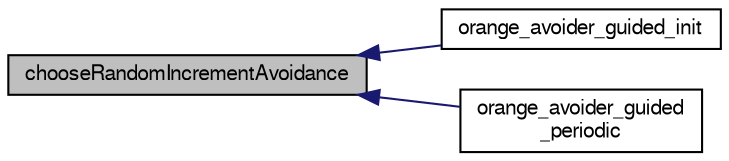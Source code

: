 digraph "chooseRandomIncrementAvoidance"
{
  edge [fontname="FreeSans",fontsize="10",labelfontname="FreeSans",labelfontsize="10"];
  node [fontname="FreeSans",fontsize="10",shape=record];
  rankdir="LR";
  Node1 [label="chooseRandomIncrementAvoidance",height=0.2,width=0.4,color="black", fillcolor="grey75", style="filled", fontcolor="black"];
  Node1 -> Node2 [dir="back",color="midnightblue",fontsize="10",style="solid",fontname="FreeSans"];
  Node2 [label="orange_avoider_guided_init",height=0.2,width=0.4,color="black", fillcolor="white", style="filled",URL="$orange__avoider__guided_8h.html#ae8b3ef53a7a869aec22a2a48a90e69cb"];
  Node1 -> Node3 [dir="back",color="midnightblue",fontsize="10",style="solid",fontname="FreeSans"];
  Node3 [label="orange_avoider_guided\l_periodic",height=0.2,width=0.4,color="black", fillcolor="white", style="filled",URL="$orange__avoider__guided_8h.html#a3f1ea4da9ed0b0b23370129310934e54"];
}
